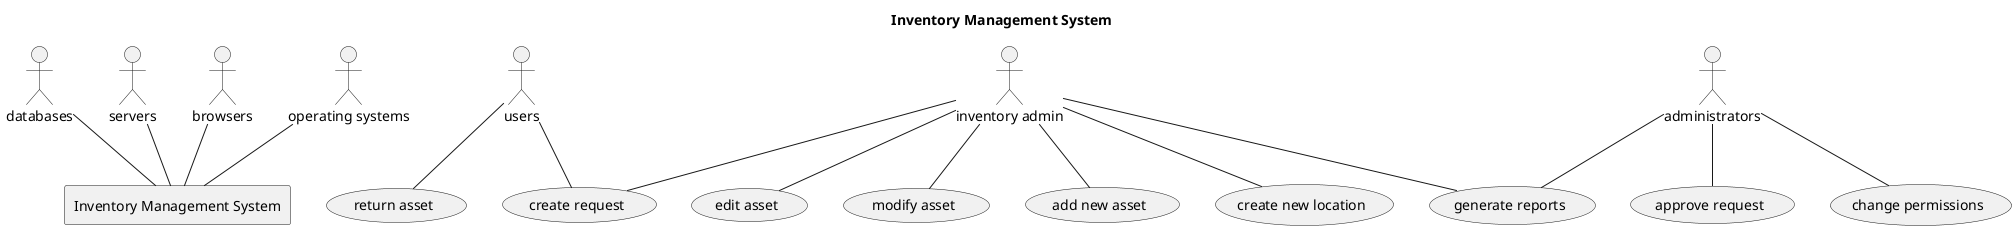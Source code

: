 @startuml
title Inventory Management System
actor "inventory admin" as ia
actor "users" as u
actor "administrators" as ad
actor "databases" as db
actor "servers" as s
actor "browsers" as b
actor "operating systems" as os

usecase "create request" as cr
usecase "edit asset" as ea
usecase "modify asset" as ma
usecase "add new asset" as ana
usecase "create new location" as cnl
usecase "return asset" as ra
usecase "approve request" as ar
usecase "change permissions" as cp
usecase "generate reports" as gr

rectangle "Inventory Management System" as sys {
  ia -- cr
  ia -- ea
  ia -- ma
  ia -- ana
  ia -- cnl
  ia -- gr
  u -- cr
  u -- ra
  ad -- ar
  ad -- cp
  ad -- gr
}

db -- sys
s -- sys
b -- sys
os -- sys
@enduml